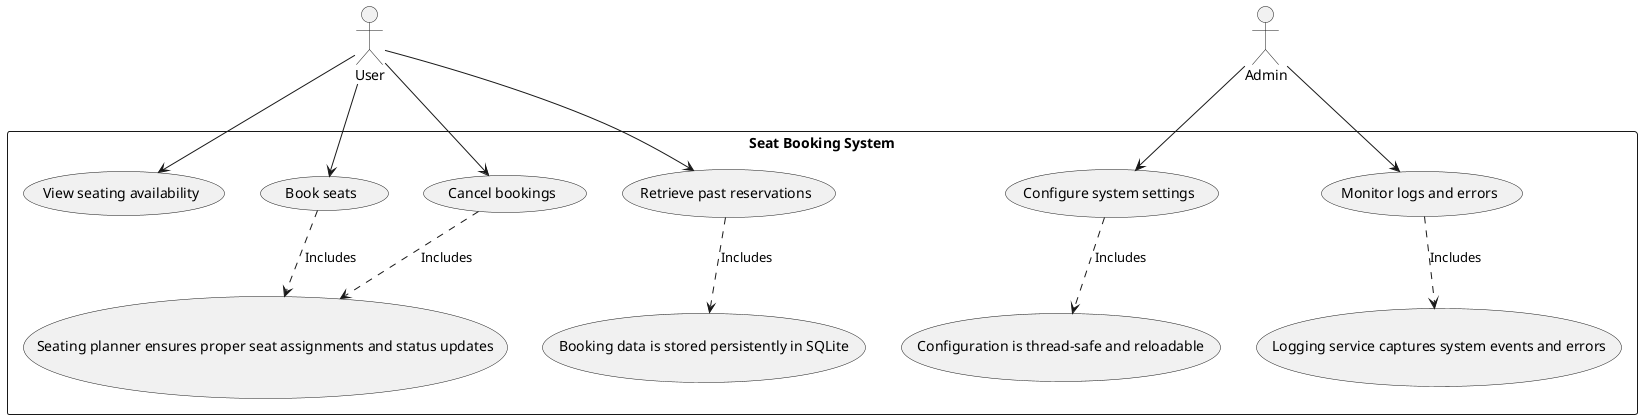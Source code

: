 ' java.exe -jar C:\Apps\bin\plantuml.jar .\docs\use-cases.puml
@startuml
actor User
actor Admin

rectangle "Seat Booking System" {
    User --> (View seating availability)
    User --> (Book seats)
    User --> (Cancel bookings)
    User --> (Retrieve past reservations)

    Admin --> (Configure system settings)
    Admin --> (Monitor logs and errors)
    
    (Book seats) ..> (Seating planner ensures proper seat assignments and status updates) : Includes
    (Cancel bookings) ..> (Seating planner ensures proper seat assignments and status updates) : Includes
    (Retrieve past reservations) ..> (Booking data is stored persistently in SQLite) : Includes
    (Configure system settings) ..> (Configuration is thread-safe and reloadable) : Includes
    (Monitor logs and errors) ..> (Logging service captures system events and errors) : Includes
}

@enduml
